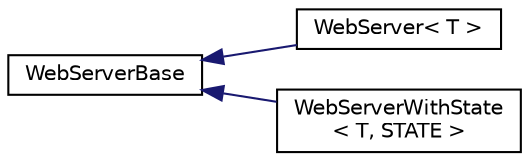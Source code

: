 digraph "Graphical Class Hierarchy"
{
 // LATEX_PDF_SIZE
  edge [fontname="Helvetica",fontsize="10",labelfontname="Helvetica",labelfontsize="10"];
  node [fontname="Helvetica",fontsize="10",shape=record];
  rankdir="LR";
  Node0 [label="WebServerBase",height=0.2,width=0.4,color="black", fillcolor="white", style="filled",URL="$classWebServerBase.html",tooltip=" "];
  Node0 -> Node1 [dir="back",color="midnightblue",fontsize="10",style="solid",fontname="Helvetica"];
  Node1 [label="WebServer\< T \>",height=0.2,width=0.4,color="black", fillcolor="white", style="filled",URL="$classWebServer.html",tooltip=" "];
  Node0 -> Node2 [dir="back",color="midnightblue",fontsize="10",style="solid",fontname="Helvetica"];
  Node2 [label="WebServerWithState\l\< T, STATE \>",height=0.2,width=0.4,color="black", fillcolor="white", style="filled",URL="$classWebServerWithState.html",tooltip=" "];
}
